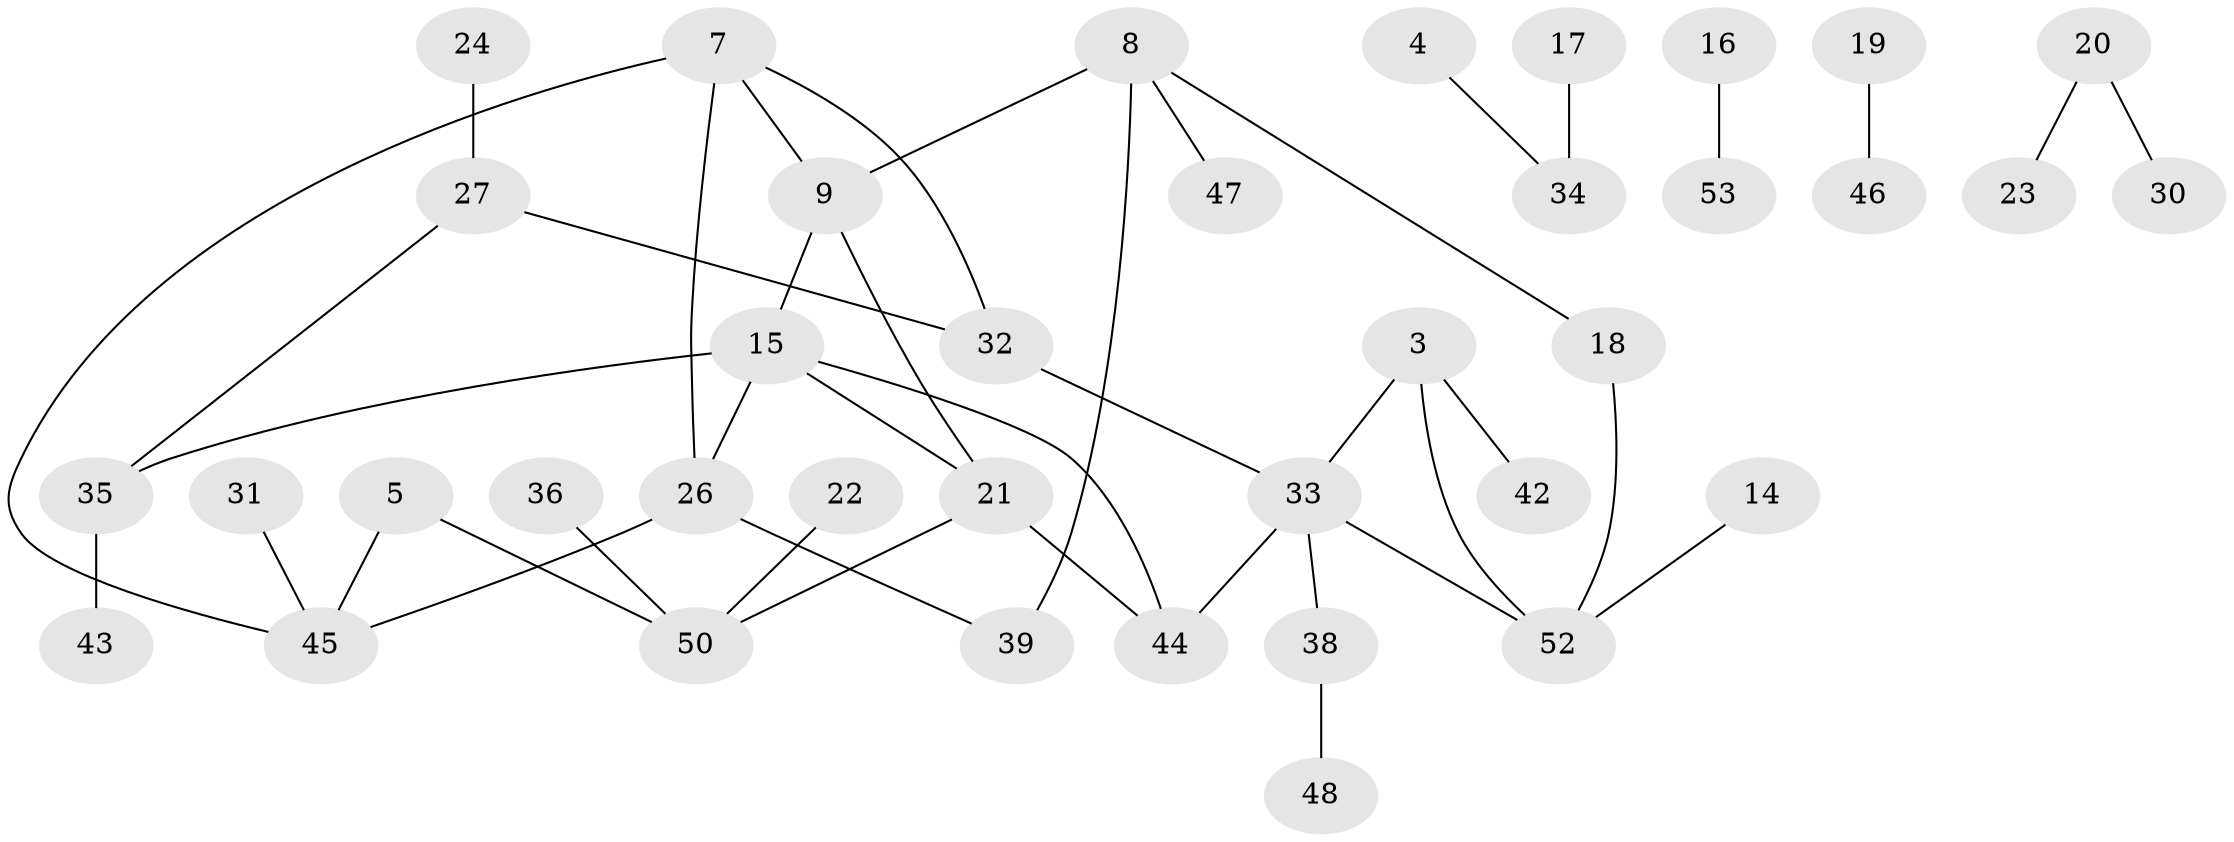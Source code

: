 // original degree distribution, {5: 0.03409090909090909, 4: 0.09090909090909091, 0: 0.14772727272727273, 1: 0.3409090909090909, 2: 0.26136363636363635, 3: 0.125}
// Generated by graph-tools (version 1.1) at 2025/35/03/04/25 23:35:52]
// undirected, 38 vertices, 43 edges
graph export_dot {
  node [color=gray90,style=filled];
  3;
  4;
  5;
  7;
  8;
  9;
  14;
  15;
  16;
  17;
  18;
  19;
  20;
  21;
  22;
  23;
  24;
  26;
  27;
  30;
  31;
  32;
  33;
  34;
  35;
  36;
  38;
  39;
  42;
  43;
  44;
  45;
  46;
  47;
  48;
  50;
  52;
  53;
  3 -- 33 [weight=1.0];
  3 -- 42 [weight=1.0];
  3 -- 52 [weight=1.0];
  4 -- 34 [weight=1.0];
  5 -- 45 [weight=1.0];
  5 -- 50 [weight=1.0];
  7 -- 9 [weight=1.0];
  7 -- 26 [weight=1.0];
  7 -- 32 [weight=1.0];
  7 -- 45 [weight=1.0];
  8 -- 9 [weight=1.0];
  8 -- 18 [weight=1.0];
  8 -- 39 [weight=1.0];
  8 -- 47 [weight=1.0];
  9 -- 15 [weight=1.0];
  9 -- 21 [weight=1.0];
  14 -- 52 [weight=1.0];
  15 -- 21 [weight=1.0];
  15 -- 26 [weight=1.0];
  15 -- 35 [weight=1.0];
  15 -- 44 [weight=1.0];
  16 -- 53 [weight=1.0];
  17 -- 34 [weight=1.0];
  18 -- 52 [weight=1.0];
  19 -- 46 [weight=1.0];
  20 -- 23 [weight=1.0];
  20 -- 30 [weight=1.0];
  21 -- 44 [weight=1.0];
  21 -- 50 [weight=1.0];
  22 -- 50 [weight=1.0];
  24 -- 27 [weight=1.0];
  26 -- 39 [weight=1.0];
  26 -- 45 [weight=1.0];
  27 -- 32 [weight=1.0];
  27 -- 35 [weight=1.0];
  31 -- 45 [weight=1.0];
  32 -- 33 [weight=1.0];
  33 -- 38 [weight=1.0];
  33 -- 44 [weight=1.0];
  33 -- 52 [weight=1.0];
  35 -- 43 [weight=1.0];
  36 -- 50 [weight=1.0];
  38 -- 48 [weight=1.0];
}
